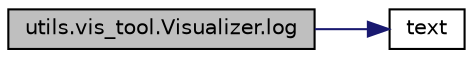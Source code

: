 digraph "utils.vis_tool.Visualizer.log"
{
 // LATEX_PDF_SIZE
  edge [fontname="Helvetica",fontsize="10",labelfontname="Helvetica",labelfontsize="10"];
  node [fontname="Helvetica",fontsize="10",shape=record];
  rankdir="LR";
  Node1 [label="utils.vis_tool.Visualizer.log",height=0.2,width=0.4,color="black", fillcolor="grey75", style="filled", fontcolor="black",tooltip=" "];
  Node1 -> Node2 [color="midnightblue",fontsize="10",style="solid",fontname="Helvetica"];
  Node2 [label="text",height=0.2,width=0.4,color="black", fillcolor="white", style="filled",URL="$viewanno_8m.html#a2564f24c5de40c4961cc3c1211eab852",tooltip=" "];
}
